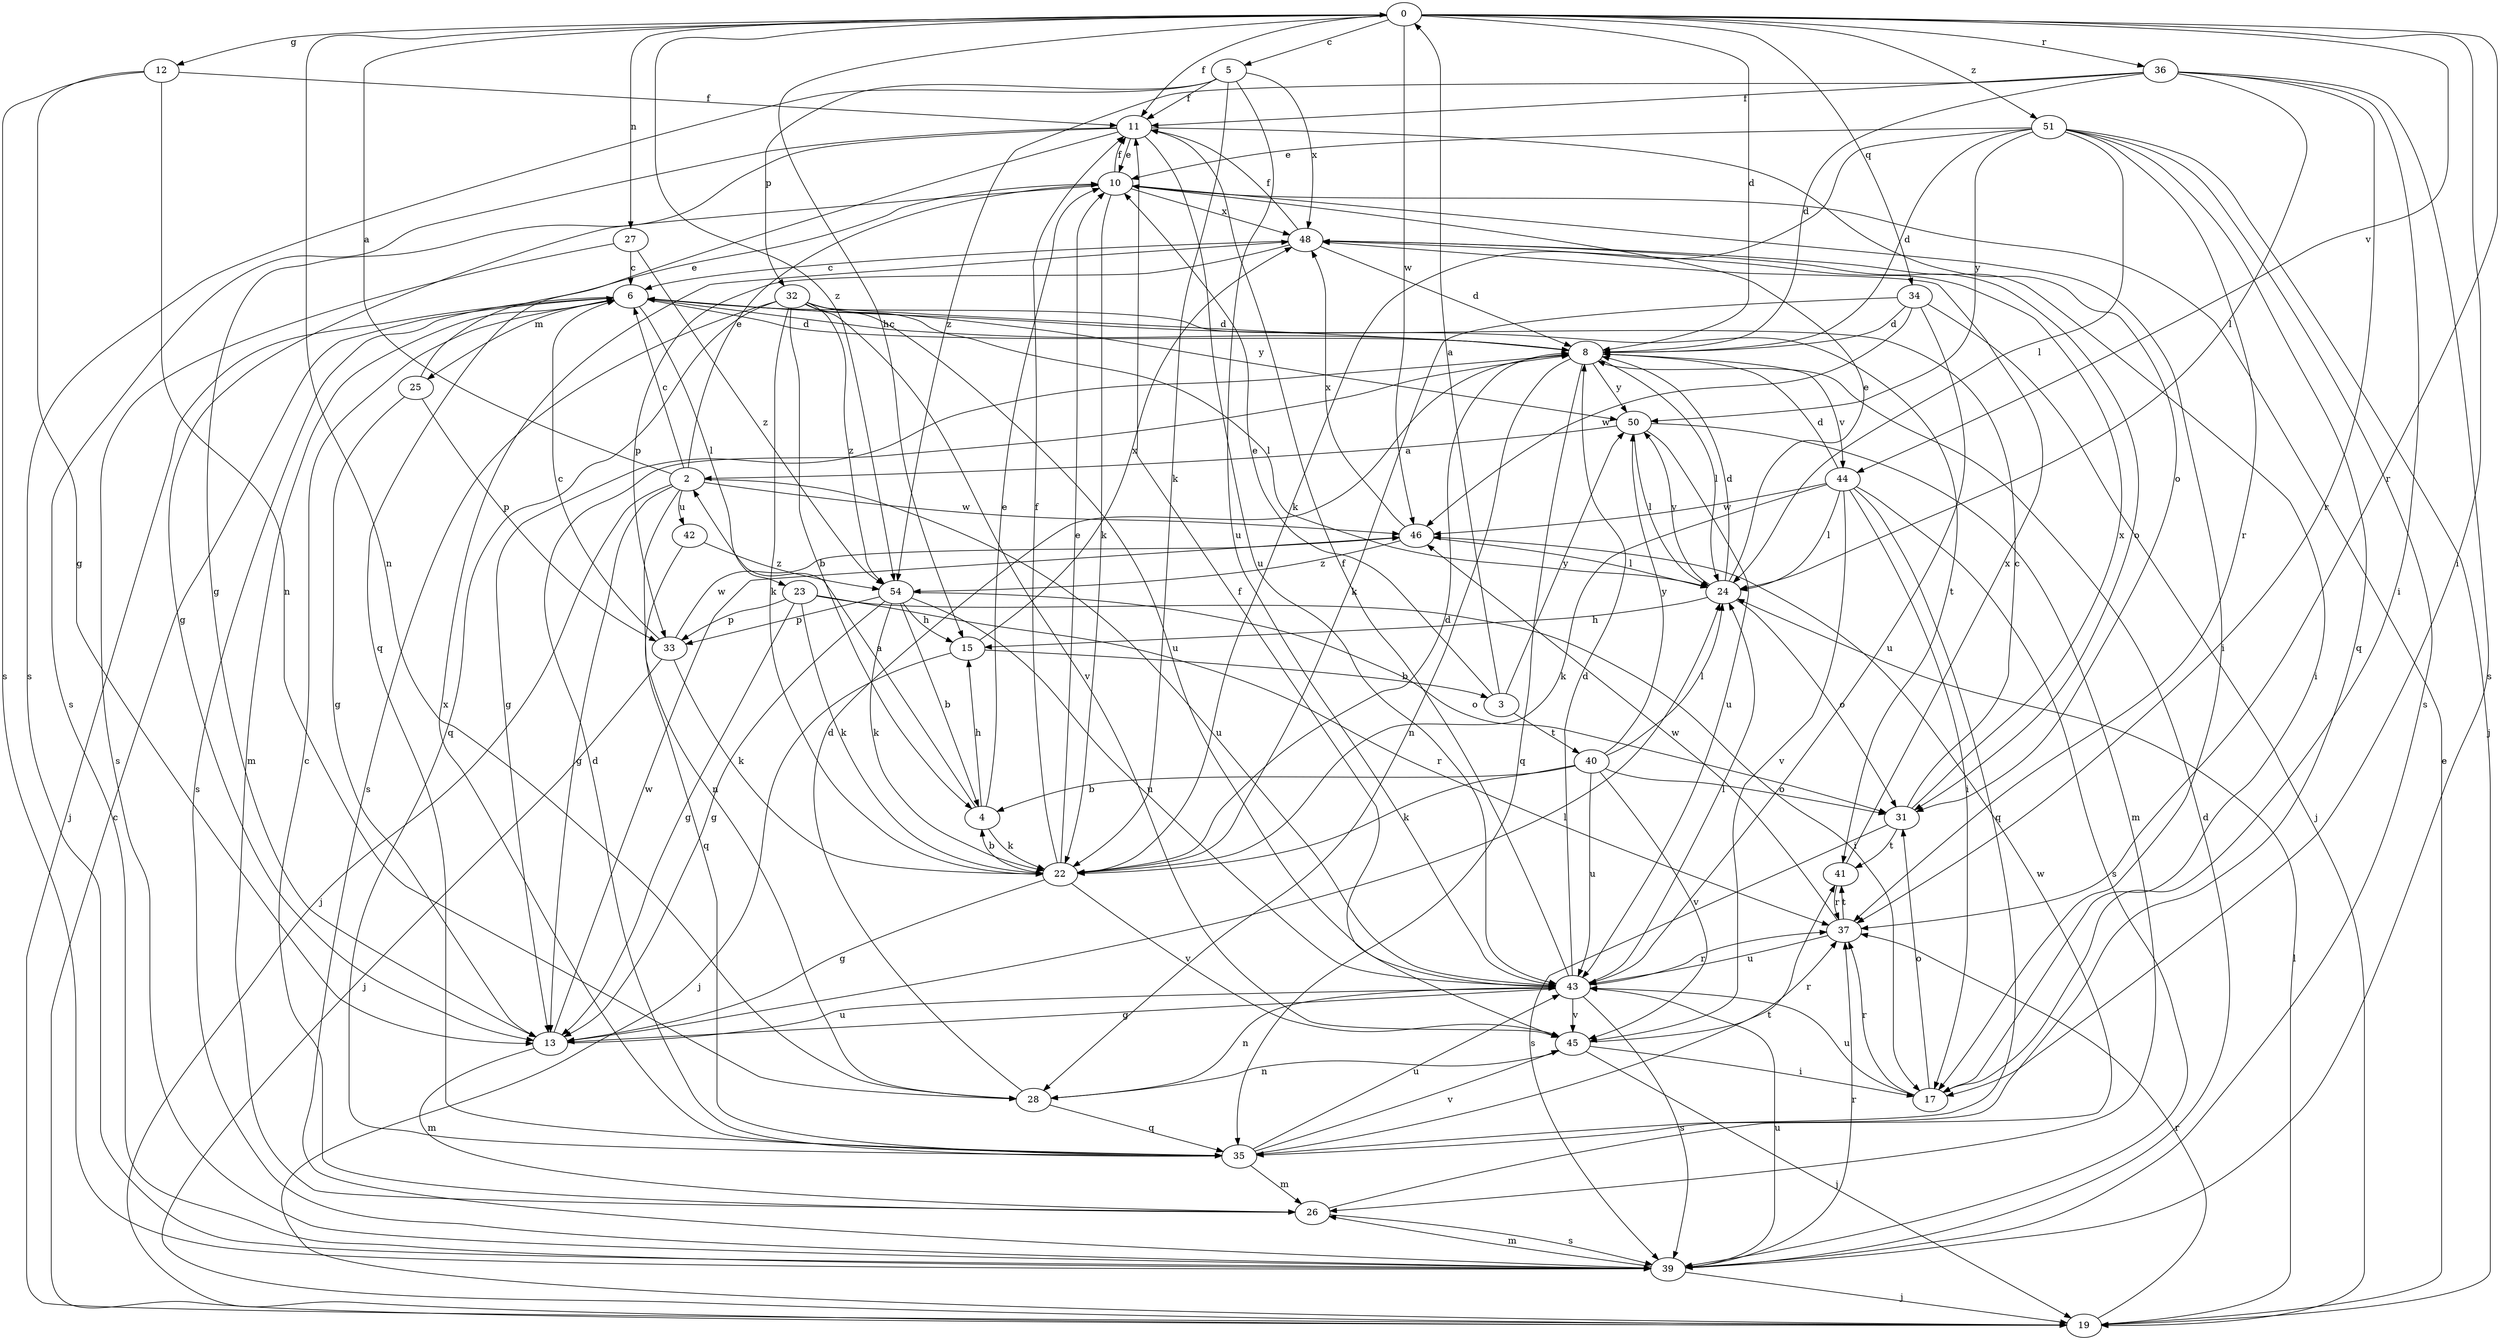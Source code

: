 strict digraph  {
0;
2;
3;
4;
5;
6;
8;
10;
11;
12;
13;
15;
17;
19;
22;
23;
24;
25;
26;
27;
28;
31;
32;
33;
34;
35;
36;
37;
39;
40;
41;
42;
43;
44;
45;
46;
48;
50;
51;
54;
0 -> 5  [label=c];
0 -> 8  [label=d];
0 -> 11  [label=f];
0 -> 12  [label=g];
0 -> 15  [label=h];
0 -> 17  [label=i];
0 -> 27  [label=n];
0 -> 28  [label=n];
0 -> 34  [label=q];
0 -> 36  [label=r];
0 -> 37  [label=r];
0 -> 44  [label=v];
0 -> 46  [label=w];
0 -> 51  [label=z];
0 -> 54  [label=z];
2 -> 0  [label=a];
2 -> 6  [label=c];
2 -> 10  [label=e];
2 -> 13  [label=g];
2 -> 19  [label=j];
2 -> 28  [label=n];
2 -> 42  [label=u];
2 -> 43  [label=u];
2 -> 46  [label=w];
3 -> 0  [label=a];
3 -> 10  [label=e];
3 -> 40  [label=t];
3 -> 50  [label=y];
4 -> 2  [label=a];
4 -> 10  [label=e];
4 -> 15  [label=h];
4 -> 22  [label=k];
5 -> 11  [label=f];
5 -> 22  [label=k];
5 -> 32  [label=p];
5 -> 39  [label=s];
5 -> 43  [label=u];
5 -> 48  [label=x];
6 -> 8  [label=d];
6 -> 19  [label=j];
6 -> 23  [label=l];
6 -> 25  [label=m];
6 -> 26  [label=m];
6 -> 39  [label=s];
6 -> 41  [label=t];
6 -> 50  [label=y];
8 -> 6  [label=c];
8 -> 13  [label=g];
8 -> 24  [label=l];
8 -> 28  [label=n];
8 -> 35  [label=q];
8 -> 44  [label=v];
8 -> 50  [label=y];
10 -> 11  [label=f];
10 -> 13  [label=g];
10 -> 17  [label=i];
10 -> 22  [label=k];
10 -> 48  [label=x];
11 -> 10  [label=e];
11 -> 13  [label=g];
11 -> 31  [label=o];
11 -> 35  [label=q];
11 -> 39  [label=s];
11 -> 43  [label=u];
12 -> 11  [label=f];
12 -> 13  [label=g];
12 -> 28  [label=n];
12 -> 39  [label=s];
13 -> 24  [label=l];
13 -> 26  [label=m];
13 -> 43  [label=u];
13 -> 46  [label=w];
15 -> 3  [label=b];
15 -> 19  [label=j];
15 -> 48  [label=x];
17 -> 31  [label=o];
17 -> 37  [label=r];
17 -> 43  [label=u];
19 -> 6  [label=c];
19 -> 10  [label=e];
19 -> 24  [label=l];
19 -> 37  [label=r];
22 -> 4  [label=b];
22 -> 8  [label=d];
22 -> 10  [label=e];
22 -> 11  [label=f];
22 -> 13  [label=g];
22 -> 45  [label=v];
23 -> 13  [label=g];
23 -> 17  [label=i];
23 -> 22  [label=k];
23 -> 33  [label=p];
23 -> 37  [label=r];
24 -> 8  [label=d];
24 -> 10  [label=e];
24 -> 15  [label=h];
24 -> 31  [label=o];
24 -> 50  [label=y];
25 -> 10  [label=e];
25 -> 13  [label=g];
25 -> 33  [label=p];
26 -> 6  [label=c];
26 -> 39  [label=s];
26 -> 46  [label=w];
27 -> 6  [label=c];
27 -> 39  [label=s];
27 -> 54  [label=z];
28 -> 8  [label=d];
28 -> 35  [label=q];
31 -> 6  [label=c];
31 -> 39  [label=s];
31 -> 41  [label=t];
31 -> 48  [label=x];
32 -> 4  [label=b];
32 -> 8  [label=d];
32 -> 22  [label=k];
32 -> 24  [label=l];
32 -> 35  [label=q];
32 -> 39  [label=s];
32 -> 43  [label=u];
32 -> 45  [label=v];
32 -> 54  [label=z];
33 -> 6  [label=c];
33 -> 19  [label=j];
33 -> 22  [label=k];
33 -> 46  [label=w];
34 -> 8  [label=d];
34 -> 19  [label=j];
34 -> 22  [label=k];
34 -> 43  [label=u];
34 -> 46  [label=w];
35 -> 8  [label=d];
35 -> 26  [label=m];
35 -> 41  [label=t];
35 -> 43  [label=u];
35 -> 45  [label=v];
35 -> 48  [label=x];
36 -> 8  [label=d];
36 -> 11  [label=f];
36 -> 17  [label=i];
36 -> 24  [label=l];
36 -> 37  [label=r];
36 -> 39  [label=s];
36 -> 54  [label=z];
37 -> 41  [label=t];
37 -> 43  [label=u];
37 -> 46  [label=w];
39 -> 8  [label=d];
39 -> 19  [label=j];
39 -> 26  [label=m];
39 -> 37  [label=r];
39 -> 43  [label=u];
40 -> 4  [label=b];
40 -> 22  [label=k];
40 -> 24  [label=l];
40 -> 31  [label=o];
40 -> 43  [label=u];
40 -> 45  [label=v];
40 -> 50  [label=y];
41 -> 37  [label=r];
41 -> 48  [label=x];
42 -> 35  [label=q];
42 -> 54  [label=z];
43 -> 8  [label=d];
43 -> 11  [label=f];
43 -> 13  [label=g];
43 -> 24  [label=l];
43 -> 28  [label=n];
43 -> 37  [label=r];
43 -> 39  [label=s];
43 -> 45  [label=v];
44 -> 8  [label=d];
44 -> 17  [label=i];
44 -> 22  [label=k];
44 -> 24  [label=l];
44 -> 35  [label=q];
44 -> 39  [label=s];
44 -> 45  [label=v];
44 -> 46  [label=w];
45 -> 11  [label=f];
45 -> 17  [label=i];
45 -> 19  [label=j];
45 -> 28  [label=n];
45 -> 37  [label=r];
46 -> 24  [label=l];
46 -> 48  [label=x];
46 -> 54  [label=z];
48 -> 6  [label=c];
48 -> 8  [label=d];
48 -> 11  [label=f];
48 -> 17  [label=i];
48 -> 31  [label=o];
48 -> 33  [label=p];
50 -> 2  [label=a];
50 -> 24  [label=l];
50 -> 26  [label=m];
50 -> 43  [label=u];
51 -> 8  [label=d];
51 -> 10  [label=e];
51 -> 19  [label=j];
51 -> 22  [label=k];
51 -> 24  [label=l];
51 -> 35  [label=q];
51 -> 37  [label=r];
51 -> 39  [label=s];
51 -> 50  [label=y];
54 -> 4  [label=b];
54 -> 13  [label=g];
54 -> 15  [label=h];
54 -> 22  [label=k];
54 -> 31  [label=o];
54 -> 33  [label=p];
54 -> 43  [label=u];
}
